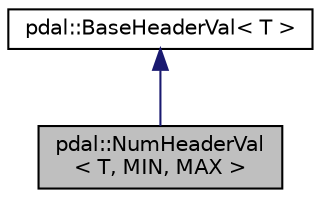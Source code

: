 digraph "pdal::NumHeaderVal&lt; T, MIN, MAX &gt;"
{
  edge [fontname="Helvetica",fontsize="10",labelfontname="Helvetica",labelfontsize="10"];
  node [fontname="Helvetica",fontsize="10",shape=record];
  Node1 [label="pdal::NumHeaderVal\l\< T, MIN, MAX \>",height=0.2,width=0.4,color="black", fillcolor="grey75", style="filled", fontcolor="black"];
  Node2 -> Node1 [dir="back",color="midnightblue",fontsize="10",style="solid",fontname="Helvetica"];
  Node2 [label="pdal::BaseHeaderVal\< T \>",height=0.2,width=0.4,color="black", fillcolor="white", style="filled",URL="$classpdal_1_1BaseHeaderVal.html"];
}
